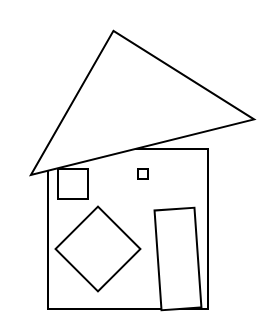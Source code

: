<mxfile version="11.1.1" type="device"><diagram id="5vg5rRiuZ0GATUiUtGCc" name="Page-1"><mxGraphModel dx="276" dy="161" grid="1" gridSize="10" guides="1" tooltips="1" connect="1" arrows="1" fold="1" page="1" pageScale="1" pageWidth="150" pageHeight="165" math="0" shadow="0"><root><mxCell id="0"/><mxCell id="1" parent="0"/><mxCell id="4xVqWuijnsRcMZP6deFI-1" value="" style="whiteSpace=wrap;html=1;aspect=fixed;" parent="1" vertex="1"><mxGeometry x="30" y="77.5" width="80" height="80" as="geometry"/></mxCell><mxCell id="4xVqWuijnsRcMZP6deFI-2" value="" style="triangle;whiteSpace=wrap;html=1;rotation=-104;" parent="1" vertex="1"><mxGeometry x="40" y="-10" width="60" height="115" as="geometry"/></mxCell><mxCell id="4xVqWuijnsRcMZP6deFI-3" value="" style="whiteSpace=wrap;html=1;aspect=fixed;" parent="1" vertex="1"><mxGeometry x="35" y="87.5" width="15" height="15" as="geometry"/></mxCell><mxCell id="4xVqWuijnsRcMZP6deFI-4" value="" style="whiteSpace=wrap;html=1;aspect=fixed;" parent="1" vertex="1"><mxGeometry x="75" y="87.5" width="5" height="5" as="geometry"/></mxCell><mxCell id="4xVqWuijnsRcMZP6deFI-5" value="" style="rounded=0;whiteSpace=wrap;html=1;rotation=-4;" parent="1" vertex="1"><mxGeometry x="85" y="107.5" width="20" height="50" as="geometry"/></mxCell><mxCell id="4xVqWuijnsRcMZP6deFI-6" value="" style="whiteSpace=wrap;html=1;aspect=fixed;rotation=-45;" parent="1" vertex="1"><mxGeometry x="40" y="112.5" width="30" height="30" as="geometry"/></mxCell></root></mxGraphModel></diagram></mxfile>